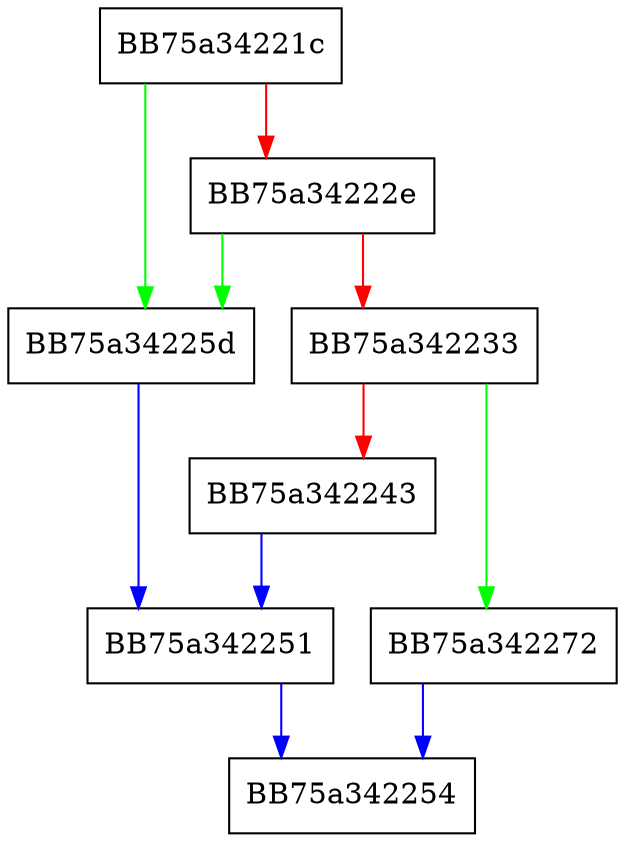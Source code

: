digraph GetMethodIPFromAddress {
  node [shape="box"];
  graph [splines=ortho];
  BB75a34221c -> BB75a34225d [color="green"];
  BB75a34221c -> BB75a34222e [color="red"];
  BB75a34222e -> BB75a34225d [color="green"];
  BB75a34222e -> BB75a342233 [color="red"];
  BB75a342233 -> BB75a342272 [color="green"];
  BB75a342233 -> BB75a342243 [color="red"];
  BB75a342243 -> BB75a342251 [color="blue"];
  BB75a342251 -> BB75a342254 [color="blue"];
  BB75a34225d -> BB75a342251 [color="blue"];
  BB75a342272 -> BB75a342254 [color="blue"];
}